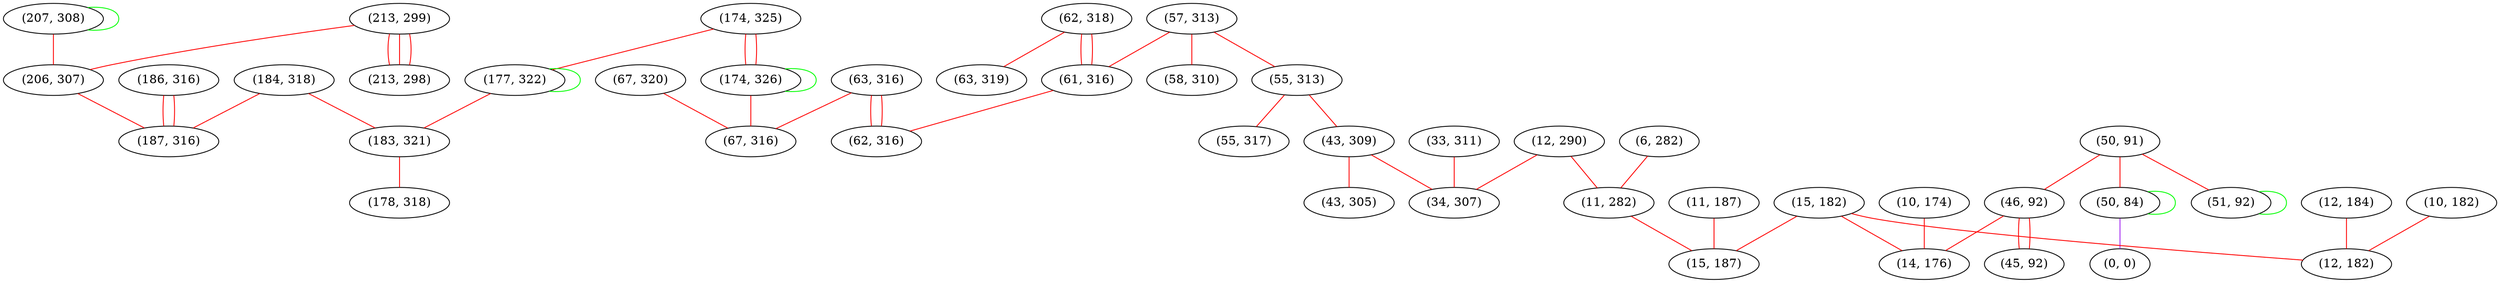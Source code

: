 graph "" {
"(174, 325)";
"(33, 311)";
"(67, 320)";
"(50, 91)";
"(57, 313)";
"(177, 322)";
"(10, 174)";
"(50, 84)";
"(63, 316)";
"(46, 92)";
"(15, 182)";
"(6, 282)";
"(51, 92)";
"(207, 308)";
"(58, 310)";
"(174, 326)";
"(213, 299)";
"(45, 92)";
"(67, 316)";
"(62, 318)";
"(63, 319)";
"(184, 318)";
"(55, 313)";
"(12, 290)";
"(61, 316)";
"(0, 0)";
"(14, 176)";
"(183, 321)";
"(55, 317)";
"(186, 316)";
"(12, 184)";
"(11, 282)";
"(213, 298)";
"(11, 187)";
"(43, 309)";
"(178, 318)";
"(10, 182)";
"(15, 187)";
"(43, 305)";
"(34, 307)";
"(206, 307)";
"(62, 316)";
"(187, 316)";
"(12, 182)";
"(174, 325)" -- "(177, 322)"  [color=red, key=0, weight=1];
"(174, 325)" -- "(174, 326)"  [color=red, key=0, weight=1];
"(174, 325)" -- "(174, 326)"  [color=red, key=1, weight=1];
"(33, 311)" -- "(34, 307)"  [color=red, key=0, weight=1];
"(67, 320)" -- "(67, 316)"  [color=red, key=0, weight=1];
"(50, 91)" -- "(46, 92)"  [color=red, key=0, weight=1];
"(50, 91)" -- "(51, 92)"  [color=red, key=0, weight=1];
"(50, 91)" -- "(50, 84)"  [color=red, key=0, weight=1];
"(57, 313)" -- "(61, 316)"  [color=red, key=0, weight=1];
"(57, 313)" -- "(58, 310)"  [color=red, key=0, weight=1];
"(57, 313)" -- "(55, 313)"  [color=red, key=0, weight=1];
"(177, 322)" -- "(177, 322)"  [color=green, key=0, weight=2];
"(177, 322)" -- "(183, 321)"  [color=red, key=0, weight=1];
"(10, 174)" -- "(14, 176)"  [color=red, key=0, weight=1];
"(50, 84)" -- "(0, 0)"  [color=purple, key=0, weight=4];
"(50, 84)" -- "(50, 84)"  [color=green, key=0, weight=2];
"(63, 316)" -- "(62, 316)"  [color=red, key=0, weight=1];
"(63, 316)" -- "(62, 316)"  [color=red, key=1, weight=1];
"(63, 316)" -- "(67, 316)"  [color=red, key=0, weight=1];
"(46, 92)" -- "(45, 92)"  [color=red, key=0, weight=1];
"(46, 92)" -- "(45, 92)"  [color=red, key=1, weight=1];
"(46, 92)" -- "(14, 176)"  [color=red, key=0, weight=1];
"(15, 182)" -- "(15, 187)"  [color=red, key=0, weight=1];
"(15, 182)" -- "(12, 182)"  [color=red, key=0, weight=1];
"(15, 182)" -- "(14, 176)"  [color=red, key=0, weight=1];
"(6, 282)" -- "(11, 282)"  [color=red, key=0, weight=1];
"(51, 92)" -- "(51, 92)"  [color=green, key=0, weight=2];
"(207, 308)" -- "(206, 307)"  [color=red, key=0, weight=1];
"(207, 308)" -- "(207, 308)"  [color=green, key=0, weight=2];
"(174, 326)" -- "(67, 316)"  [color=red, key=0, weight=1];
"(174, 326)" -- "(174, 326)"  [color=green, key=0, weight=2];
"(213, 299)" -- "(206, 307)"  [color=red, key=0, weight=1];
"(213, 299)" -- "(213, 298)"  [color=red, key=0, weight=1];
"(213, 299)" -- "(213, 298)"  [color=red, key=1, weight=1];
"(213, 299)" -- "(213, 298)"  [color=red, key=2, weight=1];
"(62, 318)" -- "(61, 316)"  [color=red, key=0, weight=1];
"(62, 318)" -- "(61, 316)"  [color=red, key=1, weight=1];
"(62, 318)" -- "(63, 319)"  [color=red, key=0, weight=1];
"(184, 318)" -- "(187, 316)"  [color=red, key=0, weight=1];
"(184, 318)" -- "(183, 321)"  [color=red, key=0, weight=1];
"(55, 313)" -- "(55, 317)"  [color=red, key=0, weight=1];
"(55, 313)" -- "(43, 309)"  [color=red, key=0, weight=1];
"(12, 290)" -- "(11, 282)"  [color=red, key=0, weight=1];
"(12, 290)" -- "(34, 307)"  [color=red, key=0, weight=1];
"(61, 316)" -- "(62, 316)"  [color=red, key=0, weight=1];
"(183, 321)" -- "(178, 318)"  [color=red, key=0, weight=1];
"(186, 316)" -- "(187, 316)"  [color=red, key=0, weight=1];
"(186, 316)" -- "(187, 316)"  [color=red, key=1, weight=1];
"(12, 184)" -- "(12, 182)"  [color=red, key=0, weight=1];
"(11, 282)" -- "(15, 187)"  [color=red, key=0, weight=1];
"(11, 187)" -- "(15, 187)"  [color=red, key=0, weight=1];
"(43, 309)" -- "(43, 305)"  [color=red, key=0, weight=1];
"(43, 309)" -- "(34, 307)"  [color=red, key=0, weight=1];
"(10, 182)" -- "(12, 182)"  [color=red, key=0, weight=1];
"(206, 307)" -- "(187, 316)"  [color=red, key=0, weight=1];
}
